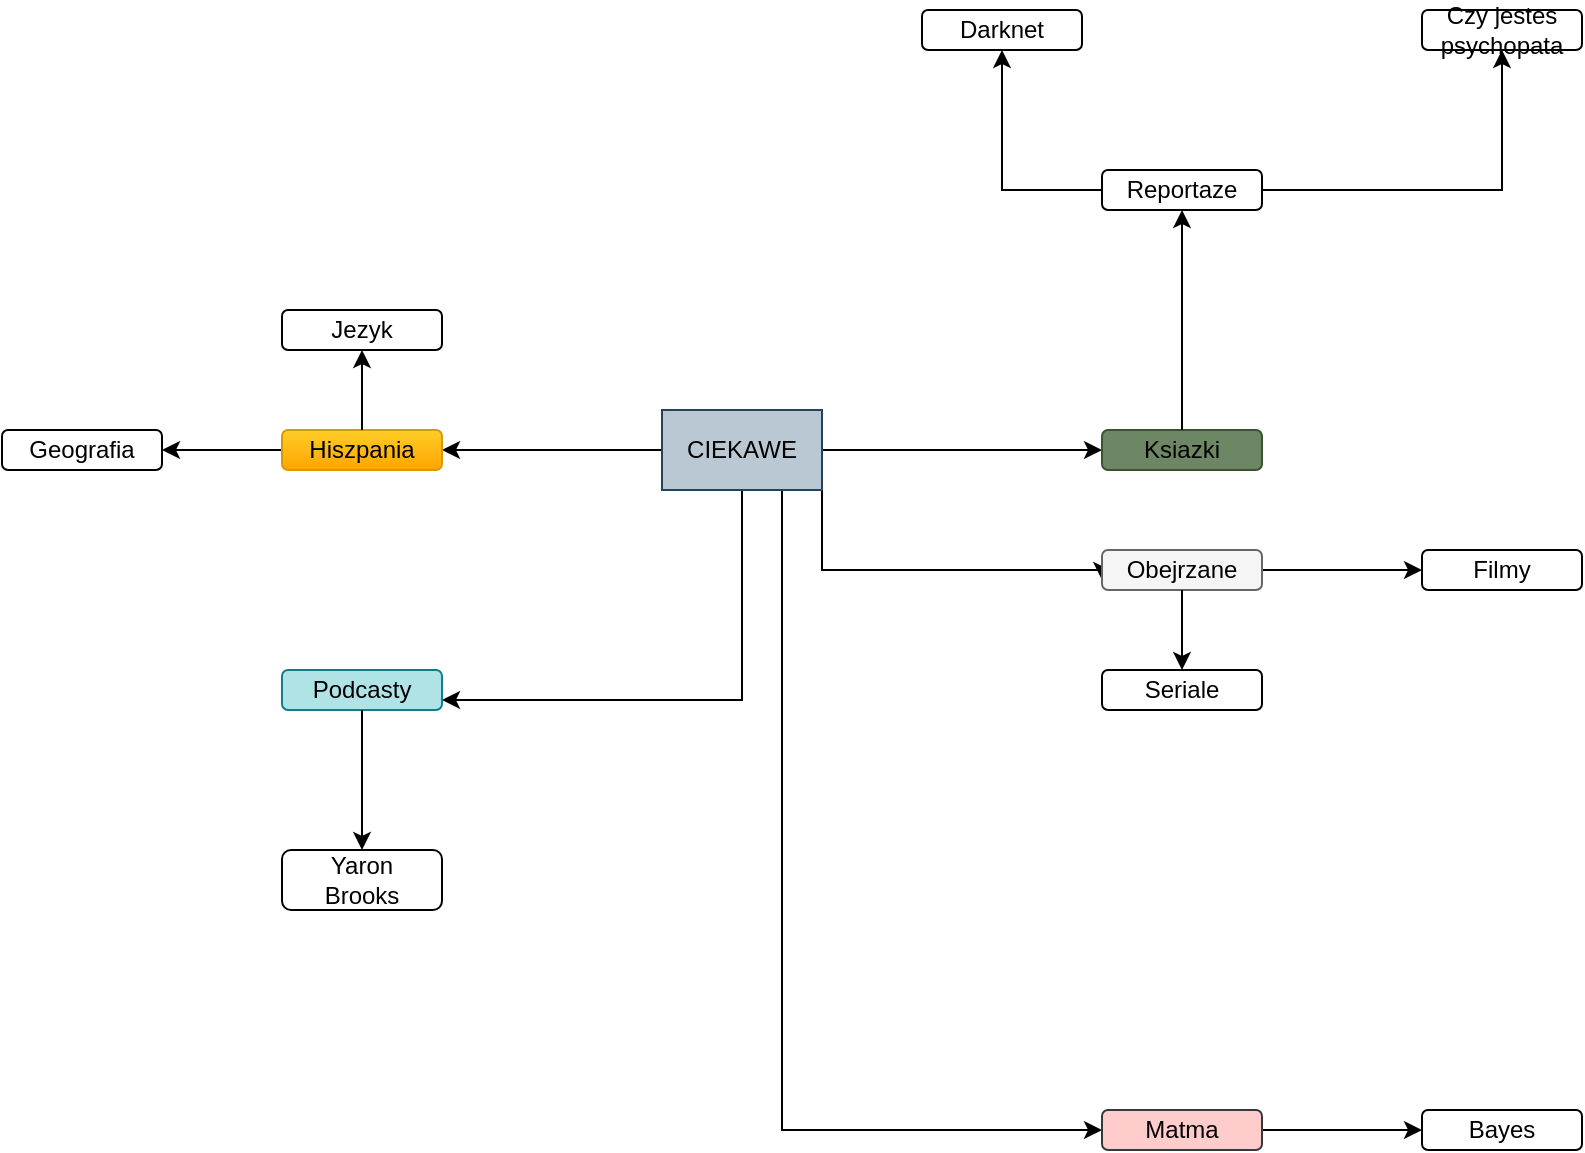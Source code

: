 <mxfile version="13.10.9" type="github">
  <diagram id="DTMqqLr-wt_MOEMEgq2L" name="Page-1">
    <mxGraphModel dx="868" dy="450" grid="1" gridSize="10" guides="1" tooltips="1" connect="1" arrows="1" fold="1" page="1" pageScale="1" pageWidth="827" pageHeight="1169" math="0" shadow="0">
      <root>
        <mxCell id="0" />
        <mxCell id="1" parent="0" />
        <mxCell id="CcoabBQ-ILqMAUep1loV-14" style="edgeStyle=orthogonalEdgeStyle;rounded=0;orthogonalLoop=1;jettySize=auto;html=1;exitX=0;exitY=0.5;exitDx=0;exitDy=0;entryX=1;entryY=0.5;entryDx=0;entryDy=0;" parent="1" source="CcoabBQ-ILqMAUep1loV-2" target="CcoabBQ-ILqMAUep1loV-4" edge="1">
          <mxGeometry relative="1" as="geometry" />
        </mxCell>
        <mxCell id="CcoabBQ-ILqMAUep1loV-22" style="edgeStyle=orthogonalEdgeStyle;rounded=0;orthogonalLoop=1;jettySize=auto;html=1;exitX=0.5;exitY=1;exitDx=0;exitDy=0;entryX=1;entryY=0.75;entryDx=0;entryDy=0;" parent="1" source="CcoabBQ-ILqMAUep1loV-2" target="CcoabBQ-ILqMAUep1loV-6" edge="1">
          <mxGeometry relative="1" as="geometry" />
        </mxCell>
        <mxCell id="CcoabBQ-ILqMAUep1loV-33" style="edgeStyle=orthogonalEdgeStyle;rounded=0;orthogonalLoop=1;jettySize=auto;html=1;exitX=1;exitY=0.5;exitDx=0;exitDy=0;entryX=0;entryY=0.5;entryDx=0;entryDy=0;" parent="1" source="CcoabBQ-ILqMAUep1loV-2" target="CcoabBQ-ILqMAUep1loV-5" edge="1">
          <mxGeometry relative="1" as="geometry" />
        </mxCell>
        <mxCell id="FvHZIAzcBwomUvP6vizH-8" style="edgeStyle=orthogonalEdgeStyle;rounded=0;orthogonalLoop=1;jettySize=auto;html=1;exitX=0.75;exitY=1;exitDx=0;exitDy=0;entryX=0;entryY=0.75;entryDx=0;entryDy=0;" parent="1" source="CcoabBQ-ILqMAUep1loV-2" target="FvHZIAzcBwomUvP6vizH-1" edge="1">
          <mxGeometry relative="1" as="geometry">
            <Array as="points">
              <mxPoint x="440" y="250" />
              <mxPoint x="440" y="290" />
              <mxPoint x="580" y="290" />
            </Array>
          </mxGeometry>
        </mxCell>
        <mxCell id="vH-IX7zG1O_WucT4hjSr-5" style="edgeStyle=orthogonalEdgeStyle;rounded=0;orthogonalLoop=1;jettySize=auto;html=1;exitX=0.75;exitY=1;exitDx=0;exitDy=0;entryX=0;entryY=0.5;entryDx=0;entryDy=0;" edge="1" parent="1" source="CcoabBQ-ILqMAUep1loV-2" target="vH-IX7zG1O_WucT4hjSr-1">
          <mxGeometry relative="1" as="geometry">
            <mxPoint x="420" y="580" as="targetPoint" />
          </mxGeometry>
        </mxCell>
        <mxCell id="CcoabBQ-ILqMAUep1loV-2" value="" style="rounded=0;whiteSpace=wrap;html=1;fillColor=#bac8d3;strokeColor=#23445d;" parent="1" vertex="1">
          <mxGeometry x="360" y="210" width="80" height="40" as="geometry" />
        </mxCell>
        <mxCell id="CcoabBQ-ILqMAUep1loV-3" value="CIEKAWE" style="text;html=1;align=center;verticalAlign=middle;whiteSpace=wrap;rounded=0;" parent="1" vertex="1">
          <mxGeometry x="370" y="220" width="60" height="20" as="geometry" />
        </mxCell>
        <mxCell id="CcoabBQ-ILqMAUep1loV-17" style="edgeStyle=orthogonalEdgeStyle;rounded=0;orthogonalLoop=1;jettySize=auto;html=1;exitX=0;exitY=0.5;exitDx=0;exitDy=0;entryX=1;entryY=0.5;entryDx=0;entryDy=0;" parent="1" source="CcoabBQ-ILqMAUep1loV-4" target="CcoabBQ-ILqMAUep1loV-12" edge="1">
          <mxGeometry relative="1" as="geometry" />
        </mxCell>
        <mxCell id="CcoabBQ-ILqMAUep1loV-4" value="" style="rounded=1;whiteSpace=wrap;html=1;fillColor=#ffcd28;strokeColor=#d79b00;gradientColor=#ffa500;" parent="1" vertex="1">
          <mxGeometry x="170" y="220" width="80" height="20" as="geometry" />
        </mxCell>
        <mxCell id="CcoabBQ-ILqMAUep1loV-5" value="" style="rounded=1;whiteSpace=wrap;html=1;fillColor=#6d8764;strokeColor=#3A5431;fontColor=#ffffff;" parent="1" vertex="1">
          <mxGeometry x="580" y="220" width="80" height="20" as="geometry" />
        </mxCell>
        <mxCell id="CcoabBQ-ILqMAUep1loV-6" value="" style="rounded=1;whiteSpace=wrap;html=1;fillColor=#b0e3e6;strokeColor=#0e8088;" parent="1" vertex="1">
          <mxGeometry x="170" y="340" width="80" height="20" as="geometry" />
        </mxCell>
        <mxCell id="CcoabBQ-ILqMAUep1loV-15" style="edgeStyle=orthogonalEdgeStyle;rounded=0;orthogonalLoop=1;jettySize=auto;html=1;exitX=0.5;exitY=0;exitDx=0;exitDy=0;entryX=0.5;entryY=1;entryDx=0;entryDy=0;" parent="1" source="CcoabBQ-ILqMAUep1loV-7" target="CcoabBQ-ILqMAUep1loV-8" edge="1">
          <mxGeometry relative="1" as="geometry" />
        </mxCell>
        <mxCell id="CcoabBQ-ILqMAUep1loV-7" value="Hiszpania" style="text;html=1;strokeColor=none;fillColor=none;align=center;verticalAlign=middle;whiteSpace=wrap;rounded=0;" parent="1" vertex="1">
          <mxGeometry x="190" y="220" width="40" height="20" as="geometry" />
        </mxCell>
        <mxCell id="CcoabBQ-ILqMAUep1loV-10" value="" style="rounded=1;whiteSpace=wrap;html=1;" parent="1" vertex="1">
          <mxGeometry x="170" y="160" width="80" height="20" as="geometry" />
        </mxCell>
        <mxCell id="CcoabBQ-ILqMAUep1loV-8" value="Jezyk" style="text;html=1;strokeColor=none;fillColor=none;align=center;verticalAlign=middle;whiteSpace=wrap;rounded=0;" parent="1" vertex="1">
          <mxGeometry x="190" y="160" width="40" height="20" as="geometry" />
        </mxCell>
        <mxCell id="CcoabBQ-ILqMAUep1loV-12" value="" style="rounded=1;whiteSpace=wrap;html=1;" parent="1" vertex="1">
          <mxGeometry x="30" y="220" width="80" height="20" as="geometry" />
        </mxCell>
        <mxCell id="CcoabBQ-ILqMAUep1loV-13" value="Geografia" style="text;html=1;strokeColor=none;fillColor=none;align=center;verticalAlign=middle;whiteSpace=wrap;rounded=0;" parent="1" vertex="1">
          <mxGeometry x="50" y="220" width="40" height="20" as="geometry" />
        </mxCell>
        <mxCell id="CcoabBQ-ILqMAUep1loV-23" style="edgeStyle=orthogonalEdgeStyle;rounded=0;orthogonalLoop=1;jettySize=auto;html=1;exitX=0.5;exitY=1;exitDx=0;exitDy=0;entryX=0.5;entryY=0;entryDx=0;entryDy=0;" parent="1" source="CcoabBQ-ILqMAUep1loV-18" target="CcoabBQ-ILqMAUep1loV-20" edge="1">
          <mxGeometry relative="1" as="geometry" />
        </mxCell>
        <mxCell id="CcoabBQ-ILqMAUep1loV-18" value="Podcasty" style="text;html=1;strokeColor=none;fillColor=none;align=center;verticalAlign=middle;whiteSpace=wrap;rounded=0;" parent="1" vertex="1">
          <mxGeometry x="190" y="340" width="40" height="20" as="geometry" />
        </mxCell>
        <mxCell id="CcoabBQ-ILqMAUep1loV-30" style="edgeStyle=orthogonalEdgeStyle;rounded=0;orthogonalLoop=1;jettySize=auto;html=1;exitX=0.5;exitY=0;exitDx=0;exitDy=0;entryX=0.5;entryY=1;entryDx=0;entryDy=0;" parent="1" source="CcoabBQ-ILqMAUep1loV-19" target="CcoabBQ-ILqMAUep1loV-27" edge="1">
          <mxGeometry relative="1" as="geometry" />
        </mxCell>
        <mxCell id="CcoabBQ-ILqMAUep1loV-19" value="Ksiazki" style="text;html=1;strokeColor=none;fillColor=none;align=center;verticalAlign=middle;whiteSpace=wrap;rounded=0;" parent="1" vertex="1">
          <mxGeometry x="600" y="220" width="40" height="20" as="geometry" />
        </mxCell>
        <mxCell id="CcoabBQ-ILqMAUep1loV-20" value="" style="rounded=1;whiteSpace=wrap;html=1;" parent="1" vertex="1">
          <mxGeometry x="170" y="430" width="80" height="30" as="geometry" />
        </mxCell>
        <mxCell id="CcoabBQ-ILqMAUep1loV-21" value="Yaron Brooks" style="text;html=1;strokeColor=none;fillColor=none;align=center;verticalAlign=middle;whiteSpace=wrap;rounded=0;" parent="1" vertex="1">
          <mxGeometry x="190" y="435" width="40" height="20" as="geometry" />
        </mxCell>
        <mxCell id="CcoabBQ-ILqMAUep1loV-31" style="edgeStyle=orthogonalEdgeStyle;rounded=0;orthogonalLoop=1;jettySize=auto;html=1;exitX=1;exitY=0.5;exitDx=0;exitDy=0;entryX=0.5;entryY=1;entryDx=0;entryDy=0;" parent="1" source="CcoabBQ-ILqMAUep1loV-24" target="CcoabBQ-ILqMAUep1loV-29" edge="1">
          <mxGeometry relative="1" as="geometry" />
        </mxCell>
        <mxCell id="CcoabBQ-ILqMAUep1loV-32" style="edgeStyle=orthogonalEdgeStyle;rounded=0;orthogonalLoop=1;jettySize=auto;html=1;exitX=0;exitY=0.5;exitDx=0;exitDy=0;entryX=0.5;entryY=1;entryDx=0;entryDy=0;" parent="1" source="CcoabBQ-ILqMAUep1loV-24" target="CcoabBQ-ILqMAUep1loV-28" edge="1">
          <mxGeometry relative="1" as="geometry" />
        </mxCell>
        <mxCell id="CcoabBQ-ILqMAUep1loV-24" value="" style="rounded=1;whiteSpace=wrap;html=1;" parent="1" vertex="1">
          <mxGeometry x="580" y="90" width="80" height="20" as="geometry" />
        </mxCell>
        <mxCell id="CcoabBQ-ILqMAUep1loV-25" value="" style="rounded=1;whiteSpace=wrap;html=1;" parent="1" vertex="1">
          <mxGeometry x="490" y="10" width="80" height="20" as="geometry" />
        </mxCell>
        <mxCell id="CcoabBQ-ILqMAUep1loV-26" value="" style="rounded=1;whiteSpace=wrap;html=1;" parent="1" vertex="1">
          <mxGeometry x="740" y="10" width="80" height="20" as="geometry" />
        </mxCell>
        <mxCell id="CcoabBQ-ILqMAUep1loV-27" value="Reportaze" style="text;html=1;strokeColor=none;fillColor=none;align=center;verticalAlign=middle;whiteSpace=wrap;rounded=0;" parent="1" vertex="1">
          <mxGeometry x="600" y="90" width="40" height="20" as="geometry" />
        </mxCell>
        <mxCell id="CcoabBQ-ILqMAUep1loV-28" value="Darknet" style="text;html=1;strokeColor=none;fillColor=none;align=center;verticalAlign=middle;whiteSpace=wrap;rounded=0;" parent="1" vertex="1">
          <mxGeometry x="510" y="10" width="40" height="20" as="geometry" />
        </mxCell>
        <mxCell id="CcoabBQ-ILqMAUep1loV-29" value="Czy jestes psychopata" style="text;html=1;strokeColor=none;fillColor=none;align=center;verticalAlign=middle;whiteSpace=wrap;rounded=0;" parent="1" vertex="1">
          <mxGeometry x="760" y="10" width="40" height="20" as="geometry" />
        </mxCell>
        <mxCell id="FvHZIAzcBwomUvP6vizH-10" style="edgeStyle=orthogonalEdgeStyle;rounded=0;orthogonalLoop=1;jettySize=auto;html=1;exitX=1;exitY=0.5;exitDx=0;exitDy=0;entryX=0;entryY=0.5;entryDx=0;entryDy=0;" parent="1" source="FvHZIAzcBwomUvP6vizH-1" target="FvHZIAzcBwomUvP6vizH-2" edge="1">
          <mxGeometry relative="1" as="geometry" />
        </mxCell>
        <mxCell id="FvHZIAzcBwomUvP6vizH-1" value="" style="rounded=1;whiteSpace=wrap;html=1;fillColor=#f5f5f5;strokeColor=#666666;fontColor=#333333;" parent="1" vertex="1">
          <mxGeometry x="580" y="280" width="80" height="20" as="geometry" />
        </mxCell>
        <mxCell id="FvHZIAzcBwomUvP6vizH-2" value="" style="rounded=1;whiteSpace=wrap;html=1;" parent="1" vertex="1">
          <mxGeometry x="740" y="280" width="80" height="20" as="geometry" />
        </mxCell>
        <mxCell id="FvHZIAzcBwomUvP6vizH-4" value="" style="rounded=1;whiteSpace=wrap;html=1;" parent="1" vertex="1">
          <mxGeometry x="580" y="340" width="80" height="20" as="geometry" />
        </mxCell>
        <mxCell id="FvHZIAzcBwomUvP6vizH-9" style="edgeStyle=orthogonalEdgeStyle;rounded=0;orthogonalLoop=1;jettySize=auto;html=1;exitX=0.5;exitY=1;exitDx=0;exitDy=0;entryX=0.5;entryY=0;entryDx=0;entryDy=0;" parent="1" source="FvHZIAzcBwomUvP6vizH-5" target="FvHZIAzcBwomUvP6vizH-6" edge="1">
          <mxGeometry relative="1" as="geometry" />
        </mxCell>
        <mxCell id="FvHZIAzcBwomUvP6vizH-5" value="Obejrzane" style="text;html=1;strokeColor=none;fillColor=none;align=center;verticalAlign=middle;whiteSpace=wrap;rounded=0;" parent="1" vertex="1">
          <mxGeometry x="600" y="280" width="40" height="20" as="geometry" />
        </mxCell>
        <mxCell id="FvHZIAzcBwomUvP6vizH-6" value="Seriale" style="text;html=1;strokeColor=none;fillColor=none;align=center;verticalAlign=middle;whiteSpace=wrap;rounded=0;" parent="1" vertex="1">
          <mxGeometry x="600" y="340" width="40" height="20" as="geometry" />
        </mxCell>
        <mxCell id="FvHZIAzcBwomUvP6vizH-7" value="Filmy" style="text;html=1;strokeColor=none;fillColor=none;align=center;verticalAlign=middle;whiteSpace=wrap;rounded=0;" parent="1" vertex="1">
          <mxGeometry x="760" y="280" width="40" height="20" as="geometry" />
        </mxCell>
        <mxCell id="vH-IX7zG1O_WucT4hjSr-6" style="edgeStyle=orthogonalEdgeStyle;rounded=0;orthogonalLoop=1;jettySize=auto;html=1;exitX=1;exitY=0.5;exitDx=0;exitDy=0;" edge="1" parent="1" source="vH-IX7zG1O_WucT4hjSr-1" target="vH-IX7zG1O_WucT4hjSr-3">
          <mxGeometry relative="1" as="geometry" />
        </mxCell>
        <mxCell id="vH-IX7zG1O_WucT4hjSr-1" value="" style="rounded=1;whiteSpace=wrap;html=1;fillColor=#ffcccc;strokeColor=#36393d;" vertex="1" parent="1">
          <mxGeometry x="580" y="560" width="80" height="20" as="geometry" />
        </mxCell>
        <mxCell id="vH-IX7zG1O_WucT4hjSr-2" value="Matma" style="text;html=1;strokeColor=none;fillColor=none;align=center;verticalAlign=middle;whiteSpace=wrap;rounded=0;" vertex="1" parent="1">
          <mxGeometry x="600" y="560" width="40" height="20" as="geometry" />
        </mxCell>
        <mxCell id="vH-IX7zG1O_WucT4hjSr-3" value="" style="rounded=1;whiteSpace=wrap;html=1;" vertex="1" parent="1">
          <mxGeometry x="740" y="560" width="80" height="20" as="geometry" />
        </mxCell>
        <mxCell id="vH-IX7zG1O_WucT4hjSr-4" value="Bayes" style="text;html=1;strokeColor=none;fillColor=none;align=center;verticalAlign=middle;whiteSpace=wrap;rounded=0;" vertex="1" parent="1">
          <mxGeometry x="760" y="560" width="40" height="20" as="geometry" />
        </mxCell>
      </root>
    </mxGraphModel>
  </diagram>
</mxfile>
